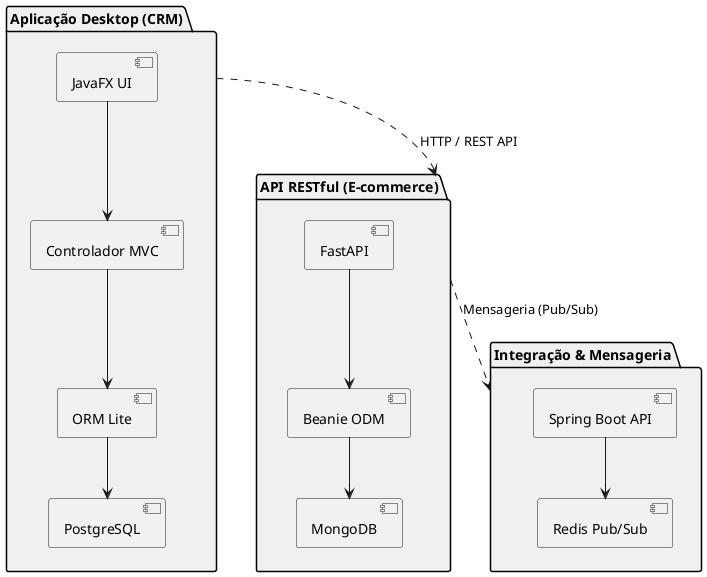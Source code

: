 @startuml componentes
skinparam packageBackgroundColor #f0f0f0
skinparam packageBorderColor black

package "Aplicação Desktop (CRM)" {
  [JavaFX UI] 
  [Controlador MVC]
  [ORM Lite]
  [PostgreSQL]

  [JavaFX UI] --> [Controlador MVC]
  [Controlador MVC] --> [ORM Lite]
  [ORM Lite] --> [PostgreSQL]
}

package "API RESTful (E-commerce)" {
  [FastAPI]
  [Beanie ODM]
  [MongoDB]

  [FastAPI] --> [Beanie ODM]
  [Beanie ODM] --> [MongoDB]
}

package "Integração & Mensageria" {
  [Redis Pub/Sub]
  [Spring Boot API]

  [Spring Boot API] --> [Redis Pub/Sub]
}

' Comunicação entre sistemas
[Aplicação Desktop (CRM)] ..> [API RESTful (E-commerce)] : HTTP / REST API
[API RESTful (E-commerce)] ..> [Integração & Mensageria] : Mensageria (Pub/Sub)
@enduml
